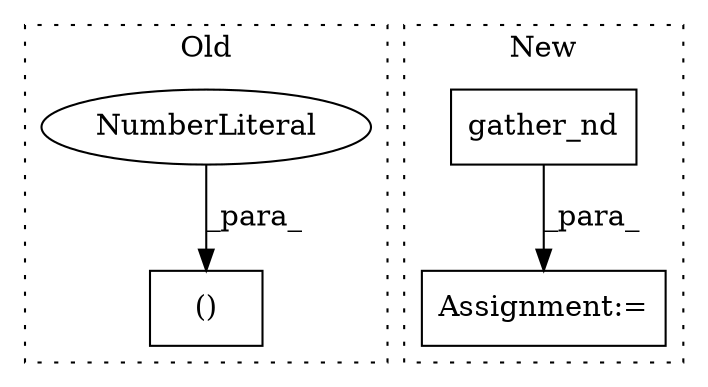 digraph G {
subgraph cluster0 {
1 [label="()" a="106" s="14917" l="29" shape="box"];
4 [label="NumberLiteral" a="34" s="14917" l="1" shape="ellipse"];
label = "Old";
style="dotted";
}
subgraph cluster1 {
2 [label="gather_nd" a="32" s="14646,14677" l="10,1" shape="box"];
3 [label="Assignment:=" a="7" s="14645" l="1" shape="box"];
label = "New";
style="dotted";
}
2 -> 3 [label="_para_"];
4 -> 1 [label="_para_"];
}